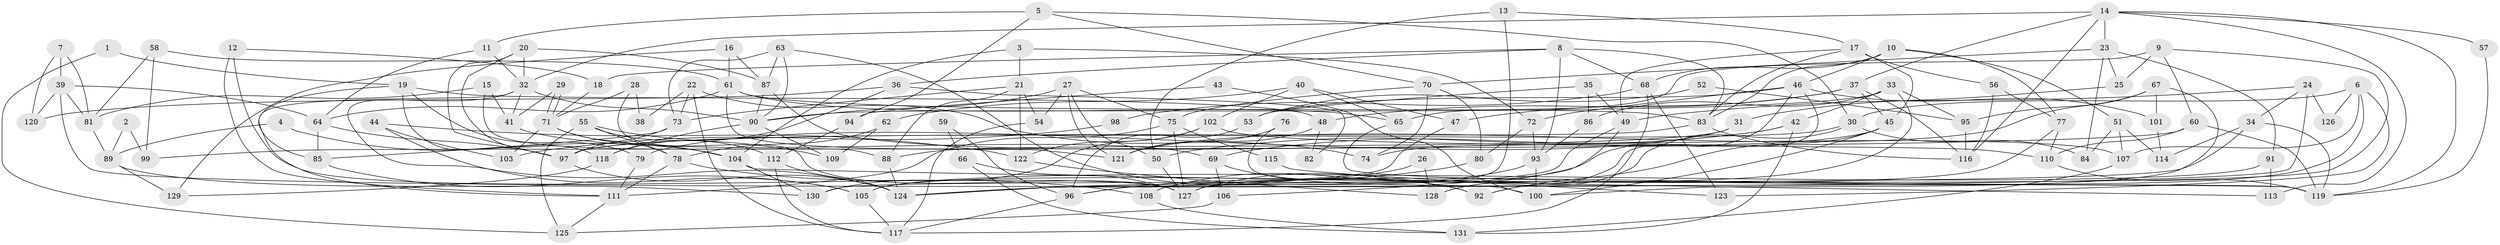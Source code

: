 // coarse degree distribution, {2: 0.08235294117647059, 6: 0.2, 5: 0.1411764705882353, 3: 0.2, 10: 0.023529411764705882, 4: 0.17647058823529413, 7: 0.07058823529411765, 9: 0.03529411764705882, 8: 0.07058823529411765}
// Generated by graph-tools (version 1.1) at 2025/24/03/03/25 07:24:00]
// undirected, 131 vertices, 262 edges
graph export_dot {
graph [start="1"]
  node [color=gray90,style=filled];
  1;
  2;
  3;
  4;
  5;
  6;
  7;
  8;
  9;
  10;
  11;
  12;
  13;
  14;
  15;
  16;
  17;
  18;
  19;
  20;
  21;
  22;
  23;
  24;
  25;
  26;
  27;
  28;
  29;
  30;
  31;
  32;
  33;
  34;
  35;
  36;
  37;
  38;
  39;
  40;
  41;
  42;
  43;
  44;
  45;
  46;
  47;
  48;
  49;
  50;
  51;
  52;
  53;
  54;
  55;
  56;
  57;
  58;
  59;
  60;
  61;
  62;
  63;
  64;
  65;
  66;
  67;
  68;
  69;
  70;
  71;
  72;
  73;
  74;
  75;
  76;
  77;
  78;
  79;
  80;
  81;
  82;
  83;
  84;
  85;
  86;
  87;
  88;
  89;
  90;
  91;
  92;
  93;
  94;
  95;
  96;
  97;
  98;
  99;
  100;
  101;
  102;
  103;
  104;
  105;
  106;
  107;
  108;
  109;
  110;
  111;
  112;
  113;
  114;
  115;
  116;
  117;
  118;
  119;
  120;
  121;
  122;
  123;
  124;
  125;
  126;
  127;
  128;
  129;
  130;
  131;
  1 -- 125;
  1 -- 19;
  2 -- 89;
  2 -- 99;
  3 -- 21;
  3 -- 72;
  3 -- 104;
  4 -- 104;
  4 -- 89;
  5 -- 30;
  5 -- 70;
  5 -- 11;
  5 -- 94;
  6 -- 127;
  6 -- 107;
  6 -- 30;
  6 -- 123;
  6 -- 126;
  7 -- 81;
  7 -- 39;
  7 -- 120;
  8 -- 93;
  8 -- 18;
  8 -- 36;
  8 -- 68;
  8 -- 83;
  9 -- 127;
  9 -- 60;
  9 -- 25;
  9 -- 65;
  10 -- 46;
  10 -- 83;
  10 -- 51;
  10 -- 68;
  10 -- 77;
  11 -- 32;
  11 -- 64;
  12 -- 111;
  12 -- 127;
  12 -- 18;
  13 -- 50;
  13 -- 108;
  13 -- 17;
  14 -- 119;
  14 -- 116;
  14 -- 23;
  14 -- 32;
  14 -- 37;
  14 -- 57;
  14 -- 113;
  15 -- 88;
  15 -- 41;
  15 -- 81;
  16 -- 61;
  16 -- 87;
  16 -- 129;
  17 -- 45;
  17 -- 49;
  17 -- 56;
  17 -- 83;
  18 -- 71;
  19 -- 85;
  19 -- 97;
  19 -- 48;
  19 -- 79;
  20 -- 97;
  20 -- 32;
  20 -- 87;
  20 -- 118;
  21 -- 54;
  21 -- 73;
  21 -- 88;
  21 -- 122;
  22 -- 73;
  22 -- 117;
  22 -- 38;
  22 -- 74;
  23 -- 25;
  23 -- 70;
  23 -- 84;
  23 -- 91;
  24 -- 124;
  24 -- 49;
  24 -- 34;
  24 -- 126;
  25 -- 31;
  26 -- 124;
  26 -- 128;
  27 -- 121;
  27 -- 90;
  27 -- 50;
  27 -- 54;
  27 -- 75;
  28 -- 127;
  28 -- 71;
  28 -- 38;
  29 -- 71;
  29 -- 71;
  29 -- 41;
  30 -- 97;
  30 -- 84;
  30 -- 128;
  31 -- 79;
  31 -- 88;
  32 -- 90;
  32 -- 41;
  32 -- 111;
  32 -- 124;
  33 -- 42;
  33 -- 95;
  33 -- 86;
  33 -- 90;
  33 -- 92;
  34 -- 119;
  34 -- 114;
  34 -- 130;
  35 -- 86;
  35 -- 53;
  35 -- 49;
  36 -- 120;
  36 -- 82;
  36 -- 118;
  37 -- 47;
  37 -- 45;
  37 -- 48;
  37 -- 116;
  39 -- 64;
  39 -- 81;
  39 -- 119;
  39 -- 120;
  40 -- 65;
  40 -- 62;
  40 -- 47;
  40 -- 102;
  41 -- 69;
  42 -- 69;
  42 -- 50;
  42 -- 131;
  43 -- 100;
  43 -- 94;
  44 -- 105;
  44 -- 122;
  44 -- 103;
  45 -- 92;
  45 -- 74;
  45 -- 100;
  46 -- 72;
  46 -- 128;
  46 -- 53;
  46 -- 101;
  46 -- 127;
  47 -- 124;
  48 -- 82;
  48 -- 121;
  49 -- 96;
  49 -- 106;
  50 -- 127;
  51 -- 84;
  51 -- 107;
  51 -- 114;
  52 -- 53;
  52 -- 95;
  53 -- 96;
  54 -- 117;
  55 -- 112;
  55 -- 78;
  55 -- 109;
  55 -- 125;
  56 -- 116;
  56 -- 77;
  57 -- 119;
  58 -- 81;
  58 -- 61;
  58 -- 99;
  59 -- 96;
  59 -- 66;
  60 -- 110;
  60 -- 119;
  60 -- 99;
  61 -- 83;
  61 -- 64;
  61 -- 65;
  61 -- 121;
  62 -- 78;
  62 -- 109;
  63 -- 90;
  63 -- 87;
  63 -- 73;
  63 -- 92;
  64 -- 85;
  64 -- 97;
  65 -- 119;
  66 -- 127;
  66 -- 131;
  67 -- 121;
  67 -- 101;
  67 -- 95;
  67 -- 100;
  68 -- 98;
  68 -- 117;
  68 -- 123;
  69 -- 106;
  69 -- 92;
  70 -- 74;
  70 -- 75;
  70 -- 80;
  71 -- 104;
  71 -- 78;
  71 -- 103;
  72 -- 80;
  72 -- 93;
  73 -- 97;
  73 -- 85;
  75 -- 111;
  75 -- 115;
  75 -- 127;
  76 -- 100;
  76 -- 121;
  77 -- 105;
  77 -- 110;
  78 -- 111;
  78 -- 108;
  79 -- 111;
  80 -- 96;
  81 -- 89;
  83 -- 97;
  83 -- 116;
  85 -- 105;
  86 -- 93;
  87 -- 90;
  87 -- 107;
  88 -- 124;
  89 -- 129;
  89 -- 130;
  90 -- 118;
  90 -- 109;
  91 -- 113;
  91 -- 105;
  93 -- 108;
  93 -- 100;
  94 -- 112;
  95 -- 116;
  96 -- 117;
  97 -- 124;
  98 -- 103;
  101 -- 114;
  102 -- 110;
  102 -- 122;
  102 -- 130;
  104 -- 130;
  104 -- 113;
  105 -- 117;
  106 -- 125;
  107 -- 131;
  108 -- 131;
  110 -- 119;
  111 -- 125;
  112 -- 124;
  112 -- 117;
  115 -- 123;
  118 -- 129;
  122 -- 128;
}

